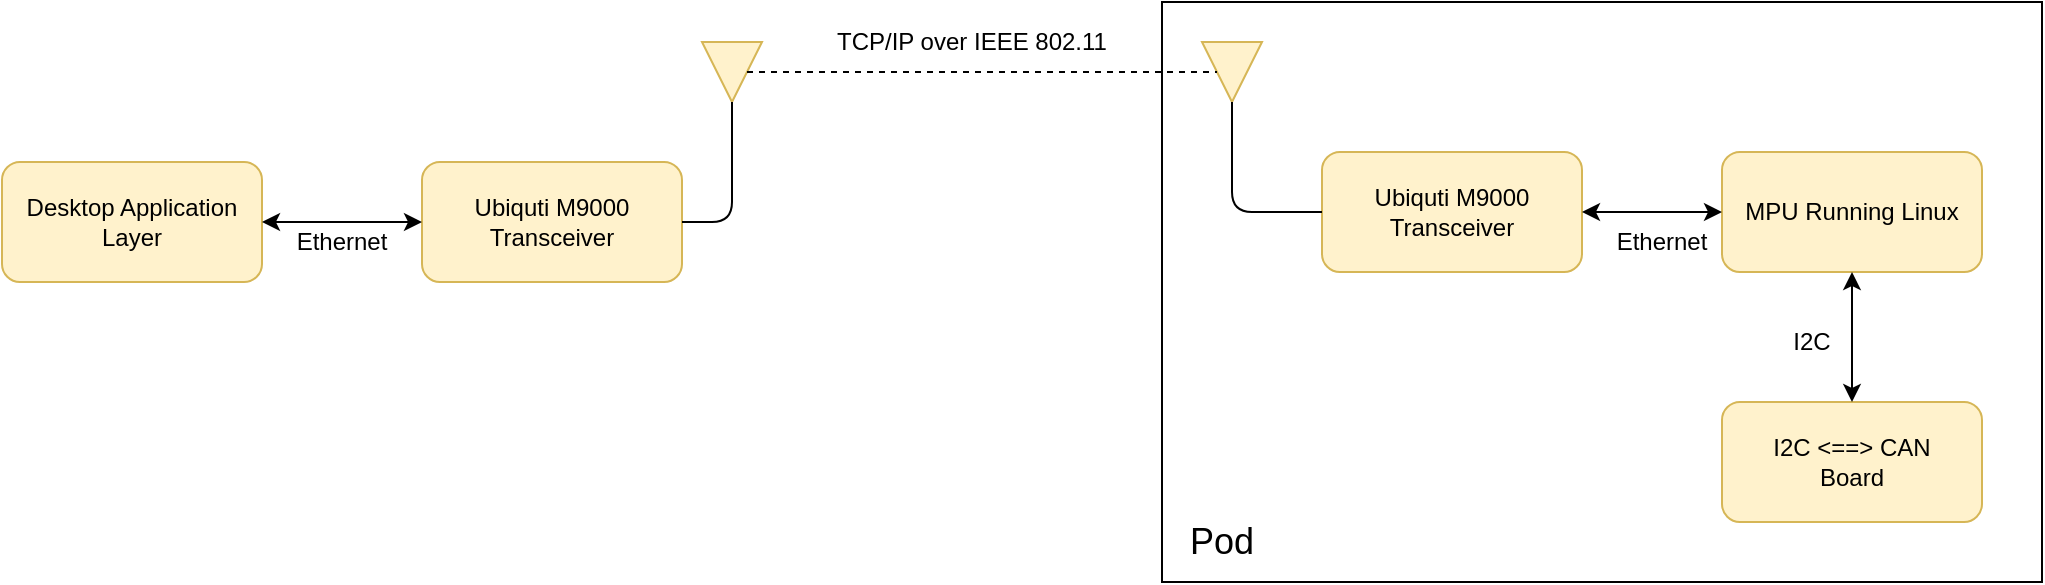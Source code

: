 <mxfile version="14.6.13" type="device"><diagram id="xwGXuW1k2qNw-LsN0Apd" name="Page-1"><mxGraphModel dx="1086" dy="806" grid="1" gridSize="10" guides="1" tooltips="1" connect="1" arrows="1" fold="1" page="1" pageScale="1" pageWidth="850" pageHeight="1100" math="0" shadow="0" extFonts="Proxima Nova Regular^https://fonts.googleapis.com/css?family=Proxima+Nova+Regular|Proxima Nova^https://fonts.googleapis.com/css?family=Proxima+Nova+Regular|Montserrat^https://fonts.googleapis.com/css?family=Montserrat"><root><mxCell id="0"/><mxCell id="1" parent="0"/><mxCell id="CqIfXQ0f3eF3eXNLJxNF-14" value="" style="rounded=0;whiteSpace=wrap;html=1;" parent="1" vertex="1"><mxGeometry x="640" y="90" width="440" height="290" as="geometry"/></mxCell><mxCell id="CqIfXQ0f3eF3eXNLJxNF-1" value="Desktop Application&lt;br&gt;Layer" style="rounded=1;whiteSpace=wrap;html=1;fillColor=#fff2cc;strokeColor=#d6b656;" parent="1" vertex="1"><mxGeometry x="60" y="170" width="130" height="60" as="geometry"/></mxCell><mxCell id="CqIfXQ0f3eF3eXNLJxNF-4" value="Ubiquti M9000&lt;br&gt;Transceiver" style="rounded=1;whiteSpace=wrap;html=1;fillColor=#fff2cc;strokeColor=#d6b656;" parent="1" vertex="1"><mxGeometry x="270" y="170" width="130" height="60" as="geometry"/></mxCell><mxCell id="CqIfXQ0f3eF3eXNLJxNF-5" value="" style="triangle;whiteSpace=wrap;html=1;fillColor=#fff2cc;strokeColor=#d6b656;rotation=90;" parent="1" vertex="1"><mxGeometry x="410" y="110" width="30" height="30" as="geometry"/></mxCell><mxCell id="CqIfXQ0f3eF3eXNLJxNF-7" value="" style="endArrow=none;html=1;exitX=1;exitY=0.5;exitDx=0;exitDy=0;entryX=1;entryY=0.5;entryDx=0;entryDy=0;" parent="1" source="CqIfXQ0f3eF3eXNLJxNF-4" target="CqIfXQ0f3eF3eXNLJxNF-5" edge="1"><mxGeometry width="50" height="50" relative="1" as="geometry"><mxPoint x="440" y="240" as="sourcePoint"/><mxPoint x="490" y="190" as="targetPoint"/><Array as="points"><mxPoint x="425" y="200"/></Array></mxGeometry></mxCell><mxCell id="CqIfXQ0f3eF3eXNLJxNF-10" value="" style="triangle;whiteSpace=wrap;html=1;fillColor=#fff2cc;strokeColor=#d6b656;rotation=90;" parent="1" vertex="1"><mxGeometry x="660" y="110" width="30" height="30" as="geometry"/></mxCell><mxCell id="CqIfXQ0f3eF3eXNLJxNF-11" value="Ubiquti M9000&lt;br&gt;Transceiver" style="rounded=1;whiteSpace=wrap;html=1;fillColor=#fff2cc;strokeColor=#d6b656;" parent="1" vertex="1"><mxGeometry x="720" y="165" width="130" height="60" as="geometry"/></mxCell><mxCell id="CqIfXQ0f3eF3eXNLJxNF-12" value="Ethernet" style="text;html=1;strokeColor=none;fillColor=none;align=center;verticalAlign=middle;whiteSpace=wrap;rounded=0;" parent="1" vertex="1"><mxGeometry x="200" y="200" width="60" height="20" as="geometry"/></mxCell><mxCell id="CqIfXQ0f3eF3eXNLJxNF-13" value="" style="endArrow=classic;startArrow=classic;html=1;entryX=0;entryY=0.5;entryDx=0;entryDy=0;exitX=1;exitY=0.5;exitDx=0;exitDy=0;" parent="1" source="CqIfXQ0f3eF3eXNLJxNF-1" target="CqIfXQ0f3eF3eXNLJxNF-4" edge="1"><mxGeometry width="50" height="50" relative="1" as="geometry"><mxPoint x="200" y="280" as="sourcePoint"/><mxPoint x="250" y="230" as="targetPoint"/></mxGeometry></mxCell><mxCell id="CqIfXQ0f3eF3eXNLJxNF-15" value="&lt;font style=&quot;font-size: 18px&quot;&gt;Pod&lt;/font&gt;" style="text;html=1;strokeColor=none;fillColor=none;align=center;verticalAlign=middle;whiteSpace=wrap;rounded=0;" parent="1" vertex="1"><mxGeometry x="640" y="340" width="60" height="40" as="geometry"/></mxCell><mxCell id="CqIfXQ0f3eF3eXNLJxNF-16" value="" style="endArrow=none;html=1;entryX=1;entryY=0.5;entryDx=0;entryDy=0;exitX=0;exitY=0.5;exitDx=0;exitDy=0;" parent="1" source="CqIfXQ0f3eF3eXNLJxNF-11" target="CqIfXQ0f3eF3eXNLJxNF-10" edge="1"><mxGeometry width="50" height="50" relative="1" as="geometry"><mxPoint x="590" y="230" as="sourcePoint"/><mxPoint x="640" y="180" as="targetPoint"/><Array as="points"><mxPoint x="675" y="195"/></Array></mxGeometry></mxCell><mxCell id="CqIfXQ0f3eF3eXNLJxNF-17" value="" style="endArrow=none;dashed=1;html=1;entryX=0.5;entryY=1;entryDx=0;entryDy=0;exitX=0.5;exitY=0;exitDx=0;exitDy=0;" parent="1" source="CqIfXQ0f3eF3eXNLJxNF-5" target="CqIfXQ0f3eF3eXNLJxNF-10" edge="1"><mxGeometry width="50" height="50" relative="1" as="geometry"><mxPoint x="390" y="120" as="sourcePoint"/><mxPoint x="440" y="120" as="targetPoint"/></mxGeometry></mxCell><mxCell id="CqIfXQ0f3eF3eXNLJxNF-18" value="MPU Running Linux" style="rounded=1;whiteSpace=wrap;html=1;fillColor=#fff2cc;strokeColor=#d6b656;" parent="1" vertex="1"><mxGeometry x="920" y="165" width="130" height="60" as="geometry"/></mxCell><mxCell id="CqIfXQ0f3eF3eXNLJxNF-19" value="" style="endArrow=classic;startArrow=classic;html=1;entryX=0;entryY=0.5;entryDx=0;entryDy=0;exitX=1;exitY=0.5;exitDx=0;exitDy=0;" parent="1" source="CqIfXQ0f3eF3eXNLJxNF-11" target="CqIfXQ0f3eF3eXNLJxNF-18" edge="1"><mxGeometry width="50" height="50" relative="1" as="geometry"><mxPoint x="830" y="390" as="sourcePoint"/><mxPoint x="880" y="340" as="targetPoint"/></mxGeometry></mxCell><mxCell id="CqIfXQ0f3eF3eXNLJxNF-20" value="Ethernet" style="text;html=1;strokeColor=none;fillColor=none;align=center;verticalAlign=middle;whiteSpace=wrap;rounded=0;" parent="1" vertex="1"><mxGeometry x="860" y="200" width="60" height="20" as="geometry"/></mxCell><mxCell id="CqIfXQ0f3eF3eXNLJxNF-21" value="I2C &amp;lt;==&amp;gt; CAN&lt;br&gt;Board" style="rounded=1;whiteSpace=wrap;html=1;fillColor=#fff2cc;strokeColor=#d6b656;" parent="1" vertex="1"><mxGeometry x="920" y="290" width="130" height="60" as="geometry"/></mxCell><mxCell id="CqIfXQ0f3eF3eXNLJxNF-22" value="" style="endArrow=classic;startArrow=classic;html=1;entryX=0.5;entryY=1;entryDx=0;entryDy=0;exitX=0.5;exitY=0;exitDx=0;exitDy=0;" parent="1" source="CqIfXQ0f3eF3eXNLJxNF-21" target="CqIfXQ0f3eF3eXNLJxNF-18" edge="1"><mxGeometry width="50" height="50" relative="1" as="geometry"><mxPoint x="870" y="460" as="sourcePoint"/><mxPoint x="920" y="410" as="targetPoint"/></mxGeometry></mxCell><mxCell id="CqIfXQ0f3eF3eXNLJxNF-23" value="I2C" style="text;html=1;strokeColor=none;fillColor=none;align=center;verticalAlign=middle;whiteSpace=wrap;rounded=0;" parent="1" vertex="1"><mxGeometry x="930" y="250" width="70" height="20" as="geometry"/></mxCell><mxCell id="CqIfXQ0f3eF3eXNLJxNF-27" value="TCP/IP over IEEE 802.11" style="text;html=1;strokeColor=none;fillColor=none;align=center;verticalAlign=middle;whiteSpace=wrap;rounded=0;" parent="1" vertex="1"><mxGeometry x="470" y="100" width="150" height="20" as="geometry"/></mxCell></root></mxGraphModel></diagram></mxfile>